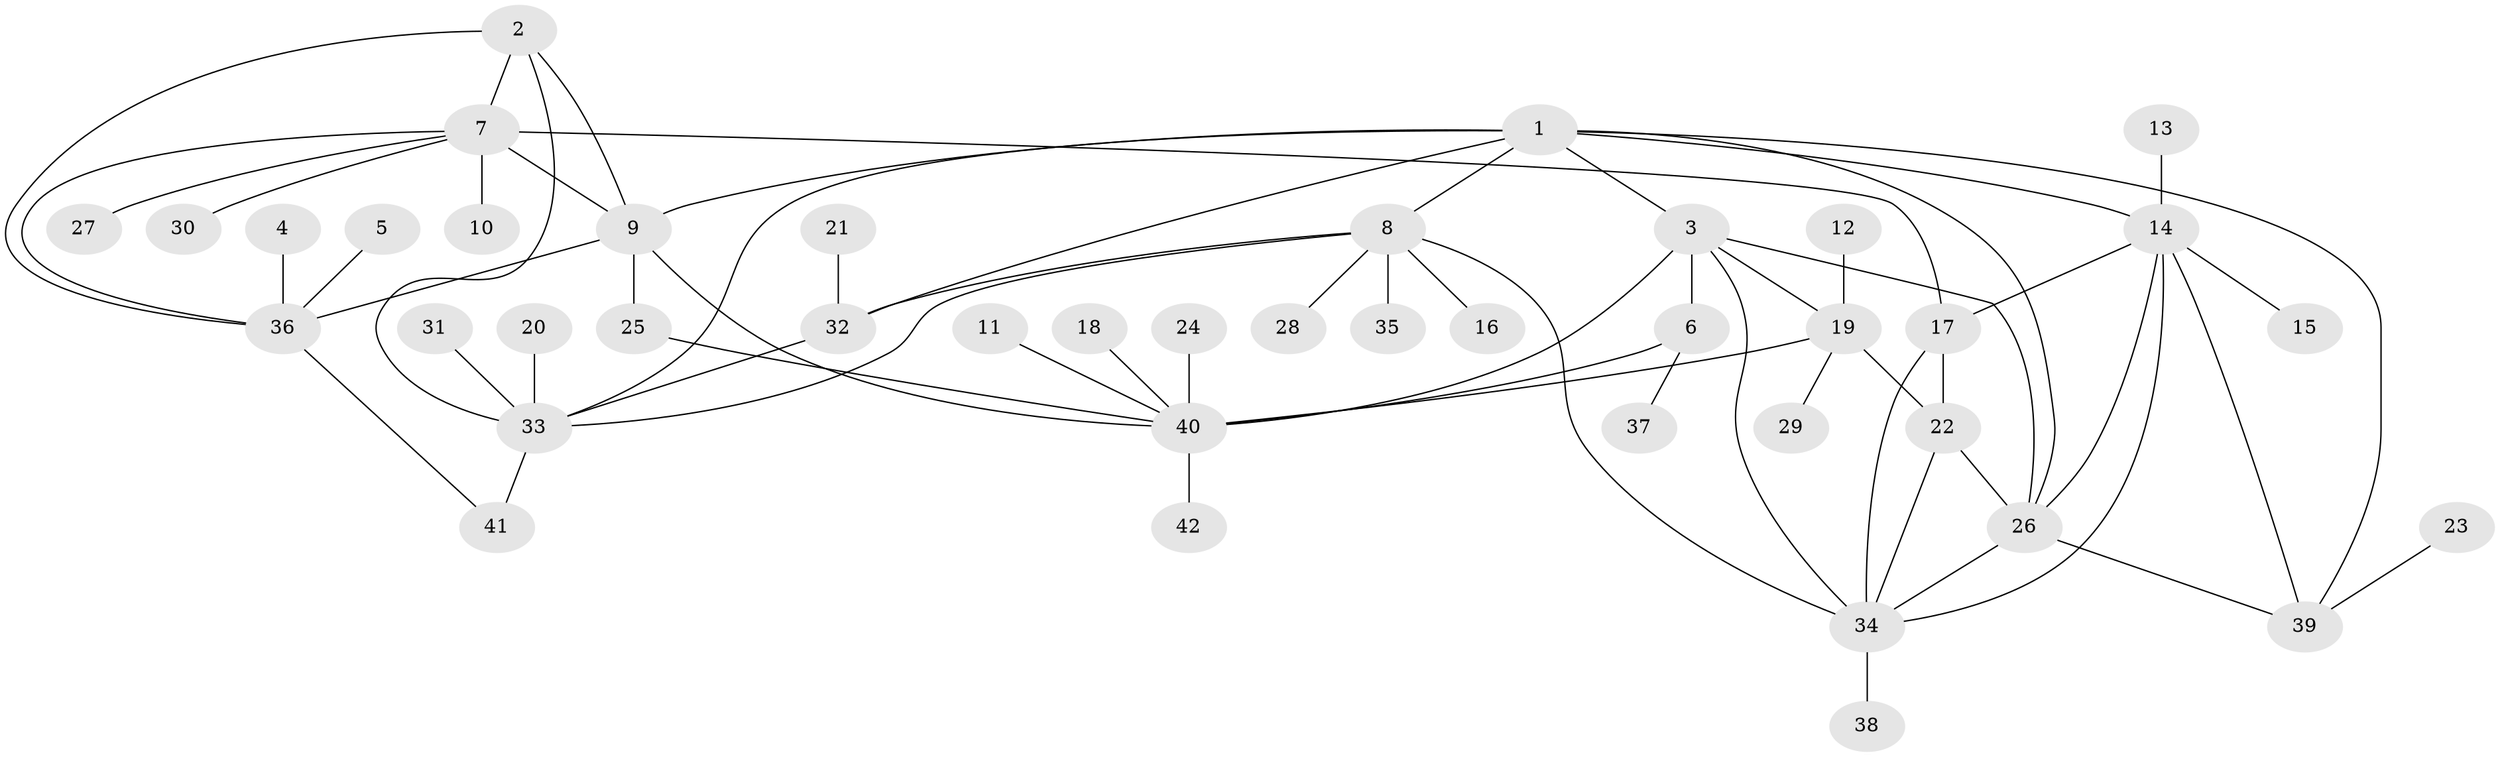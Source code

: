// original degree distribution, {8: 0.03614457831325301, 5: 0.04819277108433735, 4: 0.04819277108433735, 7: 0.024096385542168676, 9: 0.04819277108433735, 6: 0.03614457831325301, 12: 0.012048192771084338, 1: 0.5542168674698795, 2: 0.1686746987951807, 3: 0.024096385542168676}
// Generated by graph-tools (version 1.1) at 2025/02/03/09/25 03:02:35]
// undirected, 42 vertices, 65 edges
graph export_dot {
graph [start="1"]
  node [color=gray90,style=filled];
  1;
  2;
  3;
  4;
  5;
  6;
  7;
  8;
  9;
  10;
  11;
  12;
  13;
  14;
  15;
  16;
  17;
  18;
  19;
  20;
  21;
  22;
  23;
  24;
  25;
  26;
  27;
  28;
  29;
  30;
  31;
  32;
  33;
  34;
  35;
  36;
  37;
  38;
  39;
  40;
  41;
  42;
  1 -- 3 [weight=1.0];
  1 -- 8 [weight=1.0];
  1 -- 9 [weight=1.0];
  1 -- 14 [weight=1.0];
  1 -- 26 [weight=1.0];
  1 -- 32 [weight=1.0];
  1 -- 33 [weight=1.0];
  1 -- 39 [weight=1.0];
  2 -- 7 [weight=1.0];
  2 -- 9 [weight=1.0];
  2 -- 33 [weight=1.0];
  2 -- 36 [weight=1.0];
  3 -- 6 [weight=2.0];
  3 -- 19 [weight=1.0];
  3 -- 26 [weight=1.0];
  3 -- 34 [weight=1.0];
  3 -- 40 [weight=2.0];
  4 -- 36 [weight=1.0];
  5 -- 36 [weight=1.0];
  6 -- 37 [weight=1.0];
  6 -- 40 [weight=1.0];
  7 -- 9 [weight=1.0];
  7 -- 10 [weight=1.0];
  7 -- 17 [weight=1.0];
  7 -- 27 [weight=1.0];
  7 -- 30 [weight=1.0];
  7 -- 36 [weight=1.0];
  8 -- 16 [weight=1.0];
  8 -- 28 [weight=1.0];
  8 -- 32 [weight=1.0];
  8 -- 33 [weight=1.0];
  8 -- 34 [weight=1.0];
  8 -- 35 [weight=1.0];
  9 -- 25 [weight=1.0];
  9 -- 36 [weight=1.0];
  9 -- 40 [weight=1.0];
  11 -- 40 [weight=1.0];
  12 -- 19 [weight=1.0];
  13 -- 14 [weight=1.0];
  14 -- 15 [weight=1.0];
  14 -- 17 [weight=1.0];
  14 -- 26 [weight=1.0];
  14 -- 34 [weight=1.0];
  14 -- 39 [weight=1.0];
  17 -- 22 [weight=2.0];
  17 -- 34 [weight=2.0];
  18 -- 40 [weight=1.0];
  19 -- 22 [weight=1.0];
  19 -- 29 [weight=1.0];
  19 -- 40 [weight=1.0];
  20 -- 33 [weight=1.0];
  21 -- 32 [weight=1.0];
  22 -- 26 [weight=1.0];
  22 -- 34 [weight=1.0];
  23 -- 39 [weight=1.0];
  24 -- 40 [weight=1.0];
  25 -- 40 [weight=1.0];
  26 -- 34 [weight=1.0];
  26 -- 39 [weight=1.0];
  31 -- 33 [weight=1.0];
  32 -- 33 [weight=1.0];
  33 -- 41 [weight=1.0];
  34 -- 38 [weight=1.0];
  36 -- 41 [weight=1.0];
  40 -- 42 [weight=1.0];
}
